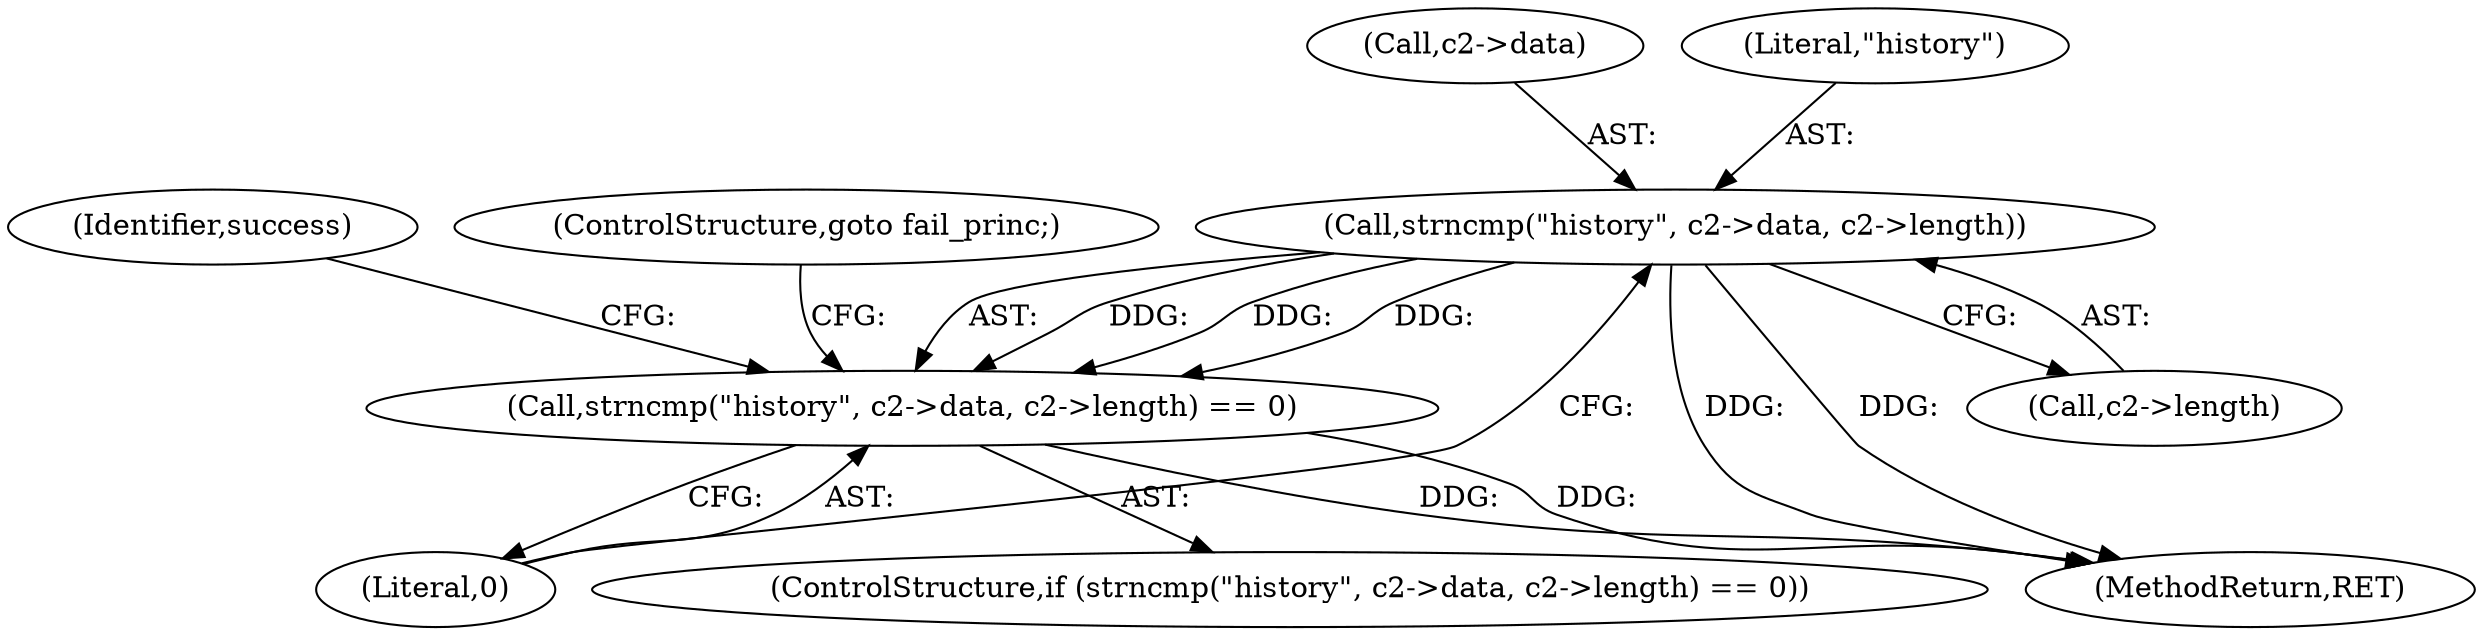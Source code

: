 digraph "0_krb5_6609658db0799053fbef0d7d0aa2f1fd68ef32d8@pointer" {
"1000257" [label="(Call,strncmp(\"history\", c2->data, c2->length))"];
"1000256" [label="(Call,strncmp(\"history\", c2->data, c2->length) == 0)"];
"1000259" [label="(Call,c2->data)"];
"1000265" [label="(Literal,0)"];
"1000269" [label="(Identifier,success)"];
"1000257" [label="(Call,strncmp(\"history\", c2->data, c2->length))"];
"1000256" [label="(Call,strncmp(\"history\", c2->data, c2->length) == 0)"];
"1000255" [label="(ControlStructure,if (strncmp(\"history\", c2->data, c2->length) == 0))"];
"1000305" [label="(MethodReturn,RET)"];
"1000262" [label="(Call,c2->length)"];
"1000266" [label="(ControlStructure,goto fail_princ;)"];
"1000258" [label="(Literal,\"history\")"];
"1000257" -> "1000256"  [label="AST: "];
"1000257" -> "1000262"  [label="CFG: "];
"1000258" -> "1000257"  [label="AST: "];
"1000259" -> "1000257"  [label="AST: "];
"1000262" -> "1000257"  [label="AST: "];
"1000265" -> "1000257"  [label="CFG: "];
"1000257" -> "1000305"  [label="DDG: "];
"1000257" -> "1000305"  [label="DDG: "];
"1000257" -> "1000256"  [label="DDG: "];
"1000257" -> "1000256"  [label="DDG: "];
"1000257" -> "1000256"  [label="DDG: "];
"1000256" -> "1000255"  [label="AST: "];
"1000256" -> "1000265"  [label="CFG: "];
"1000265" -> "1000256"  [label="AST: "];
"1000266" -> "1000256"  [label="CFG: "];
"1000269" -> "1000256"  [label="CFG: "];
"1000256" -> "1000305"  [label="DDG: "];
"1000256" -> "1000305"  [label="DDG: "];
}

